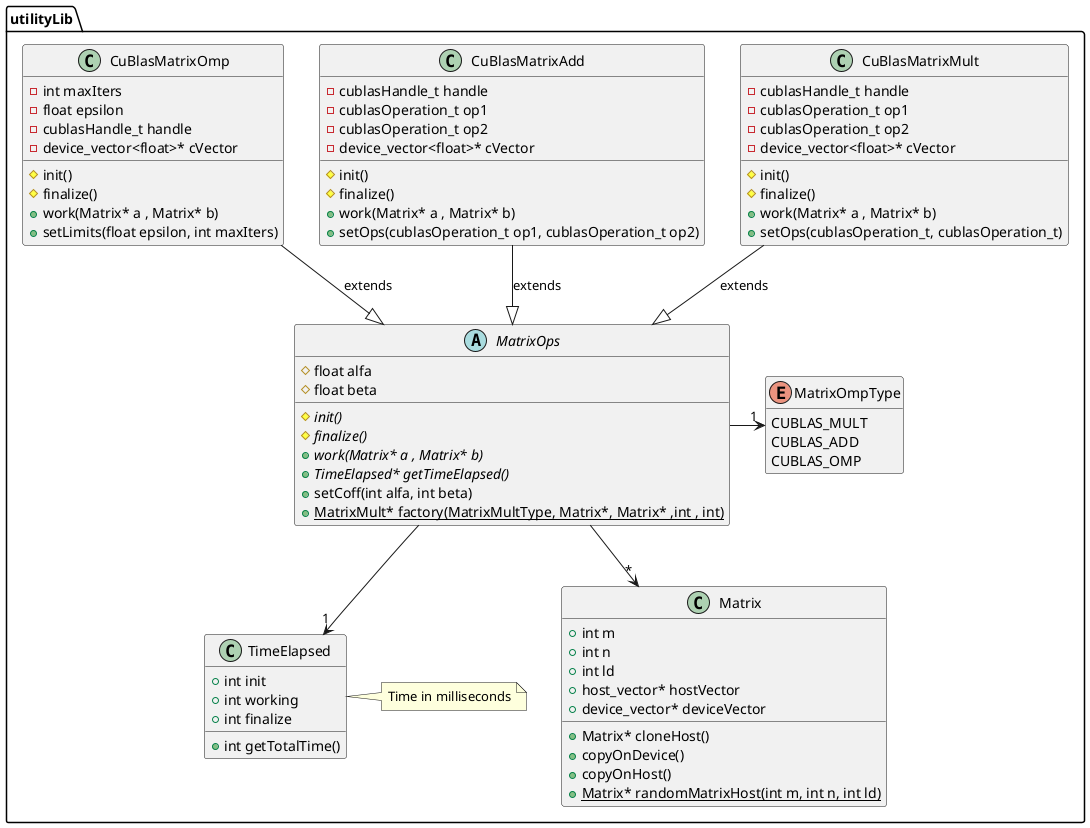 @startuml UtilityDiagram

package utilityLib{

    class Matrix{
        + int m
        + int n
        + int ld
        + host_vector* hostVector
        + device_vector* deviceVector
        
        + Matrix* cloneHost()
        + copyOnDevice()
        + copyOnHost()
        {static} + Matrix* randomMatrixHost(int m, int n, int ld)
    }

    class TimeElapsed{
        + int init
        + int working
        + int finalize
        + int getTotalTime()
    }

    note right: Time in milliseconds

    enum MatrixOmpType{
            CUBLAS_MULT
            CUBLAS_ADD
            CUBLAS_OMP
    }

    abstract class MatrixOps{

        # float alfa
        # float beta

        {abstract} # init()
        {abstract} # finalize()
        {abstract} + work(Matrix* a , Matrix* b)
        {abstract} + TimeElapsed* getTimeElapsed()
        + setCoff(int alfa, int beta)
        {static} + MatrixMult* factory(MatrixMultType, Matrix*, Matrix* ,int , int)
    }

    class CuBlasMatrixMult{

        - cublasHandle_t handle
        - cublasOperation_t op1
        - cublasOperation_t op2
        - device_vector<float>* cVector

        # init()
        # finalize()
        + work(Matrix* a , Matrix* b)
        + setOps(cublasOperation_t, cublasOperation_t) 
    }

    class CuBlasMatrixAdd{

        - cublasHandle_t handle
        - cublasOperation_t op1
        - cublasOperation_t op2
        - device_vector<float>* cVector

        # init()
        # finalize()
        + work(Matrix* a , Matrix* b)
        + setOps(cublasOperation_t op1, cublasOperation_t op2)
    }

    class CuBlasMatrixOmp{
        - int maxIters
        - float epsilon
        - cublasHandle_t handle
        - device_vector<float>* cVector

        # init()
        # finalize()
        + work(Matrix* a , Matrix* b)
        + setLimits(float epsilon, int maxIters)
    }

    MatrixOps --> "*" Matrix
    MatrixOps --> "1" TimeElapsed
    MatrixOps -> "1" MatrixOmpType 
    CuBlasMatrixMult --|> MatrixOps : extends
    CuBlasMatrixAdd --|> MatrixOps : extends
    CuBlasMatrixOmp --|> MatrixOps : extends

    hide MatrixOmpType methods 
}

@enduml